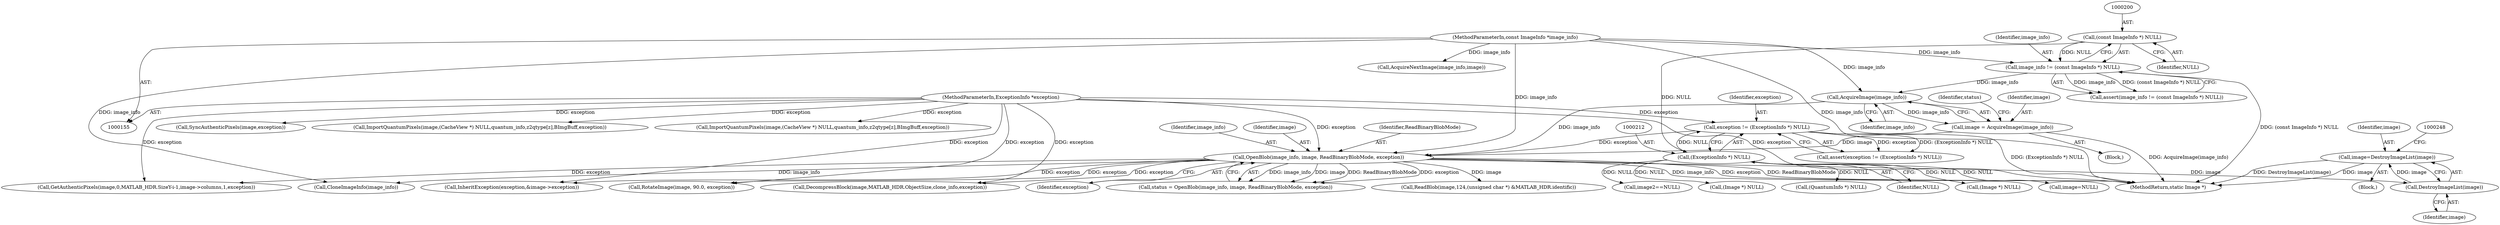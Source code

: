 digraph "0_ImageMagick_f6e9d0d9955e85bdd7540b251cd50d598dacc5e6_33@pointer" {
"1000242" [label="(Call,image=DestroyImageList(image))"];
"1000244" [label="(Call,DestroyImageList(image))"];
"1000232" [label="(Call,OpenBlob(image_info, image, ReadBinaryBlobMode, exception))"];
"1000228" [label="(Call,AcquireImage(image_info))"];
"1000197" [label="(Call,image_info != (const ImageInfo *) NULL)"];
"1000156" [label="(MethodParameterIn,const ImageInfo *image_info)"];
"1000199" [label="(Call,(const ImageInfo *) NULL)"];
"1000226" [label="(Call,image = AcquireImage(image_info))"];
"1000209" [label="(Call,exception != (ExceptionInfo *) NULL)"];
"1000157" [label="(MethodParameterIn,ExceptionInfo *exception)"];
"1000211" [label="(Call,(ExceptionInfo *) NULL)"];
"1000441" [label="(Call,image2==NULL)"];
"1000199" [label="(Call,(const ImageInfo *) NULL)"];
"1001261" [label="(Call,ImportQuantumPixels(image,(CacheView *) NULL,quantum_info,z2qtype[z],BImgBuff,exception))"];
"1000213" [label="(Identifier,NULL)"];
"1000232" [label="(Call,OpenBlob(image_info, image, ReadBinaryBlobMode, exception))"];
"1000211" [label="(Call,(ExceptionInfo *) NULL)"];
"1000158" [label="(Block,)"];
"1000243" [label="(Identifier,image)"];
"1000245" [label="(Identifier,image)"];
"1001675" [label="(Call,(Image *) NULL)"];
"1000208" [label="(Call,assert(exception != (ExceptionInfo *) NULL))"];
"1000235" [label="(Identifier,ReadBinaryBlobMode)"];
"1000244" [label="(Call,DestroyImageList(image))"];
"1001225" [label="(Call,ImportQuantumPixels(image,(CacheView *) NULL,quantum_info,z2qtype[z],BImgBuff,exception))"];
"1000230" [label="(Call,status = OpenBlob(image_info, image, ReadBinaryBlobMode, exception))"];
"1000156" [label="(MethodParameterIn,const ImageInfo *image_info)"];
"1001133" [label="(Call,GetAuthenticPixels(image,0,MATLAB_HDR.SizeY-i-1,image->columns,1,exception))"];
"1000201" [label="(Identifier,NULL)"];
"1000952" [label="(Call,(QuantumInfo *) NULL)"];
"1000157" [label="(MethodParameterIn,ExceptionInfo *exception)"];
"1000210" [label="(Identifier,exception)"];
"1000256" [label="(Call,ReadBlob(image,124,(unsigned char *) &MATLAB_HDR.identific))"];
"1001473" [label="(Call,RotateImage(image, 90.0, exception))"];
"1000247" [label="(Call,(Image *) NULL)"];
"1000241" [label="(Block,)"];
"1001669" [label="(Call,image=NULL)"];
"1000226" [label="(Call,image = AcquireImage(image_info))"];
"1000433" [label="(Call,DecompressBlock(image,MATLAB_HDR.ObjectSize,clone_info,exception))"];
"1000242" [label="(Call,image=DestroyImageList(image))"];
"1000252" [label="(Call,CloneImageInfo(image_info))"];
"1000236" [label="(Identifier,exception)"];
"1001565" [label="(Call,AcquireNextImage(image_info,image))"];
"1000233" [label="(Identifier,image_info)"];
"1000198" [label="(Identifier,image_info)"];
"1000209" [label="(Call,exception != (ExceptionInfo *) NULL)"];
"1000228" [label="(Call,AcquireImage(image_info))"];
"1000227" [label="(Identifier,image)"];
"1000196" [label="(Call,assert(image_info != (const ImageInfo *) NULL))"];
"1000231" [label="(Identifier,status)"];
"1001301" [label="(Call,SyncAuthenticPixels(image,exception))"];
"1001045" [label="(Call,InheritException(exception,&image->exception))"];
"1000234" [label="(Identifier,image)"];
"1000197" [label="(Call,image_info != (const ImageInfo *) NULL)"];
"1001781" [label="(MethodReturn,static Image *)"];
"1000229" [label="(Identifier,image_info)"];
"1000242" -> "1000241"  [label="AST: "];
"1000242" -> "1000244"  [label="CFG: "];
"1000243" -> "1000242"  [label="AST: "];
"1000244" -> "1000242"  [label="AST: "];
"1000248" -> "1000242"  [label="CFG: "];
"1000242" -> "1001781"  [label="DDG: DestroyImageList(image)"];
"1000242" -> "1001781"  [label="DDG: image"];
"1000244" -> "1000242"  [label="DDG: image"];
"1000244" -> "1000245"  [label="CFG: "];
"1000245" -> "1000244"  [label="AST: "];
"1000232" -> "1000244"  [label="DDG: image"];
"1000232" -> "1000230"  [label="AST: "];
"1000232" -> "1000236"  [label="CFG: "];
"1000233" -> "1000232"  [label="AST: "];
"1000234" -> "1000232"  [label="AST: "];
"1000235" -> "1000232"  [label="AST: "];
"1000236" -> "1000232"  [label="AST: "];
"1000230" -> "1000232"  [label="CFG: "];
"1000232" -> "1001781"  [label="DDG: image_info"];
"1000232" -> "1001781"  [label="DDG: exception"];
"1000232" -> "1001781"  [label="DDG: ReadBinaryBlobMode"];
"1000232" -> "1000230"  [label="DDG: image_info"];
"1000232" -> "1000230"  [label="DDG: image"];
"1000232" -> "1000230"  [label="DDG: ReadBinaryBlobMode"];
"1000232" -> "1000230"  [label="DDG: exception"];
"1000228" -> "1000232"  [label="DDG: image_info"];
"1000156" -> "1000232"  [label="DDG: image_info"];
"1000226" -> "1000232"  [label="DDG: image"];
"1000209" -> "1000232"  [label="DDG: exception"];
"1000157" -> "1000232"  [label="DDG: exception"];
"1000232" -> "1000252"  [label="DDG: image_info"];
"1000232" -> "1000256"  [label="DDG: image"];
"1000232" -> "1000433"  [label="DDG: exception"];
"1000232" -> "1001045"  [label="DDG: exception"];
"1000232" -> "1001133"  [label="DDG: exception"];
"1000232" -> "1001473"  [label="DDG: exception"];
"1000228" -> "1000226"  [label="AST: "];
"1000228" -> "1000229"  [label="CFG: "];
"1000229" -> "1000228"  [label="AST: "];
"1000226" -> "1000228"  [label="CFG: "];
"1000228" -> "1000226"  [label="DDG: image_info"];
"1000197" -> "1000228"  [label="DDG: image_info"];
"1000156" -> "1000228"  [label="DDG: image_info"];
"1000197" -> "1000196"  [label="AST: "];
"1000197" -> "1000199"  [label="CFG: "];
"1000198" -> "1000197"  [label="AST: "];
"1000199" -> "1000197"  [label="AST: "];
"1000196" -> "1000197"  [label="CFG: "];
"1000197" -> "1001781"  [label="DDG: (const ImageInfo *) NULL"];
"1000197" -> "1000196"  [label="DDG: image_info"];
"1000197" -> "1000196"  [label="DDG: (const ImageInfo *) NULL"];
"1000156" -> "1000197"  [label="DDG: image_info"];
"1000199" -> "1000197"  [label="DDG: NULL"];
"1000156" -> "1000155"  [label="AST: "];
"1000156" -> "1001781"  [label="DDG: image_info"];
"1000156" -> "1000252"  [label="DDG: image_info"];
"1000156" -> "1001565"  [label="DDG: image_info"];
"1000199" -> "1000201"  [label="CFG: "];
"1000200" -> "1000199"  [label="AST: "];
"1000201" -> "1000199"  [label="AST: "];
"1000199" -> "1000211"  [label="DDG: NULL"];
"1000226" -> "1000158"  [label="AST: "];
"1000227" -> "1000226"  [label="AST: "];
"1000231" -> "1000226"  [label="CFG: "];
"1000226" -> "1001781"  [label="DDG: AcquireImage(image_info)"];
"1000209" -> "1000208"  [label="AST: "];
"1000209" -> "1000211"  [label="CFG: "];
"1000210" -> "1000209"  [label="AST: "];
"1000211" -> "1000209"  [label="AST: "];
"1000208" -> "1000209"  [label="CFG: "];
"1000209" -> "1001781"  [label="DDG: (ExceptionInfo *) NULL"];
"1000209" -> "1000208"  [label="DDG: exception"];
"1000209" -> "1000208"  [label="DDG: (ExceptionInfo *) NULL"];
"1000157" -> "1000209"  [label="DDG: exception"];
"1000211" -> "1000209"  [label="DDG: NULL"];
"1000157" -> "1000155"  [label="AST: "];
"1000157" -> "1001781"  [label="DDG: exception"];
"1000157" -> "1000433"  [label="DDG: exception"];
"1000157" -> "1001045"  [label="DDG: exception"];
"1000157" -> "1001133"  [label="DDG: exception"];
"1000157" -> "1001225"  [label="DDG: exception"];
"1000157" -> "1001261"  [label="DDG: exception"];
"1000157" -> "1001301"  [label="DDG: exception"];
"1000157" -> "1001473"  [label="DDG: exception"];
"1000211" -> "1000213"  [label="CFG: "];
"1000212" -> "1000211"  [label="AST: "];
"1000213" -> "1000211"  [label="AST: "];
"1000211" -> "1000247"  [label="DDG: NULL"];
"1000211" -> "1000441"  [label="DDG: NULL"];
"1000211" -> "1000952"  [label="DDG: NULL"];
"1000211" -> "1001669"  [label="DDG: NULL"];
"1000211" -> "1001675"  [label="DDG: NULL"];
}
